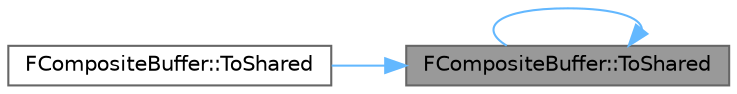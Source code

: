 digraph "FCompositeBuffer::ToShared"
{
 // INTERACTIVE_SVG=YES
 // LATEX_PDF_SIZE
  bgcolor="transparent";
  edge [fontname=Helvetica,fontsize=10,labelfontname=Helvetica,labelfontsize=10];
  node [fontname=Helvetica,fontsize=10,shape=box,height=0.2,width=0.4];
  rankdir="RL";
  Node1 [id="Node000001",label="FCompositeBuffer::ToShared",height=0.2,width=0.4,color="gray40", fillcolor="grey60", style="filled", fontcolor="black",tooltip="Returns the concatenation of the segments into a contiguous buffer."];
  Node1 -> Node2 [id="edge1_Node000001_Node000002",dir="back",color="steelblue1",style="solid",tooltip=" "];
  Node2 [id="Node000002",label="FCompositeBuffer::ToShared",height=0.2,width=0.4,color="grey40", fillcolor="white", style="filled",URL="$d3/d5b/classFCompositeBuffer.html#a2ec7c5a17bc9d183920e0badbf306464",tooltip=" "];
  Node1 -> Node1 [id="edge2_Node000001_Node000001",dir="back",color="steelblue1",style="solid",tooltip=" "];
}
